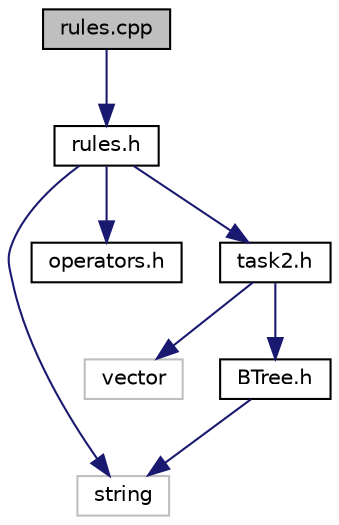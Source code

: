 digraph "rules.cpp"
{
  edge [fontname="Helvetica",fontsize="10",labelfontname="Helvetica",labelfontsize="10"];
  node [fontname="Helvetica",fontsize="10",shape=record];
  Node0 [label="rules.cpp",height=0.2,width=0.4,color="black", fillcolor="grey75", style="filled", fontcolor="black"];
  Node0 -> Node1 [color="midnightblue",fontsize="10",style="solid",fontname="Helvetica"];
  Node1 [label="rules.h",height=0.2,width=0.4,color="black", fillcolor="white", style="filled",URL="$rules_8h.html"];
  Node1 -> Node2 [color="midnightblue",fontsize="10",style="solid",fontname="Helvetica"];
  Node2 [label="string",height=0.2,width=0.4,color="grey75", fillcolor="white", style="filled"];
  Node1 -> Node3 [color="midnightblue",fontsize="10",style="solid",fontname="Helvetica"];
  Node3 [label="operators.h",height=0.2,width=0.4,color="black", fillcolor="white", style="filled",URL="$operators_8h.html"];
  Node1 -> Node4 [color="midnightblue",fontsize="10",style="solid",fontname="Helvetica"];
  Node4 [label="task2.h",height=0.2,width=0.4,color="black", fillcolor="white", style="filled",URL="$task2_8h.html"];
  Node4 -> Node5 [color="midnightblue",fontsize="10",style="solid",fontname="Helvetica"];
  Node5 [label="vector",height=0.2,width=0.4,color="grey75", fillcolor="white", style="filled"];
  Node4 -> Node6 [color="midnightblue",fontsize="10",style="solid",fontname="Helvetica"];
  Node6 [label="BTree.h",height=0.2,width=0.4,color="black", fillcolor="white", style="filled",URL="$BTree_8h.html"];
  Node6 -> Node2 [color="midnightblue",fontsize="10",style="solid",fontname="Helvetica"];
}
